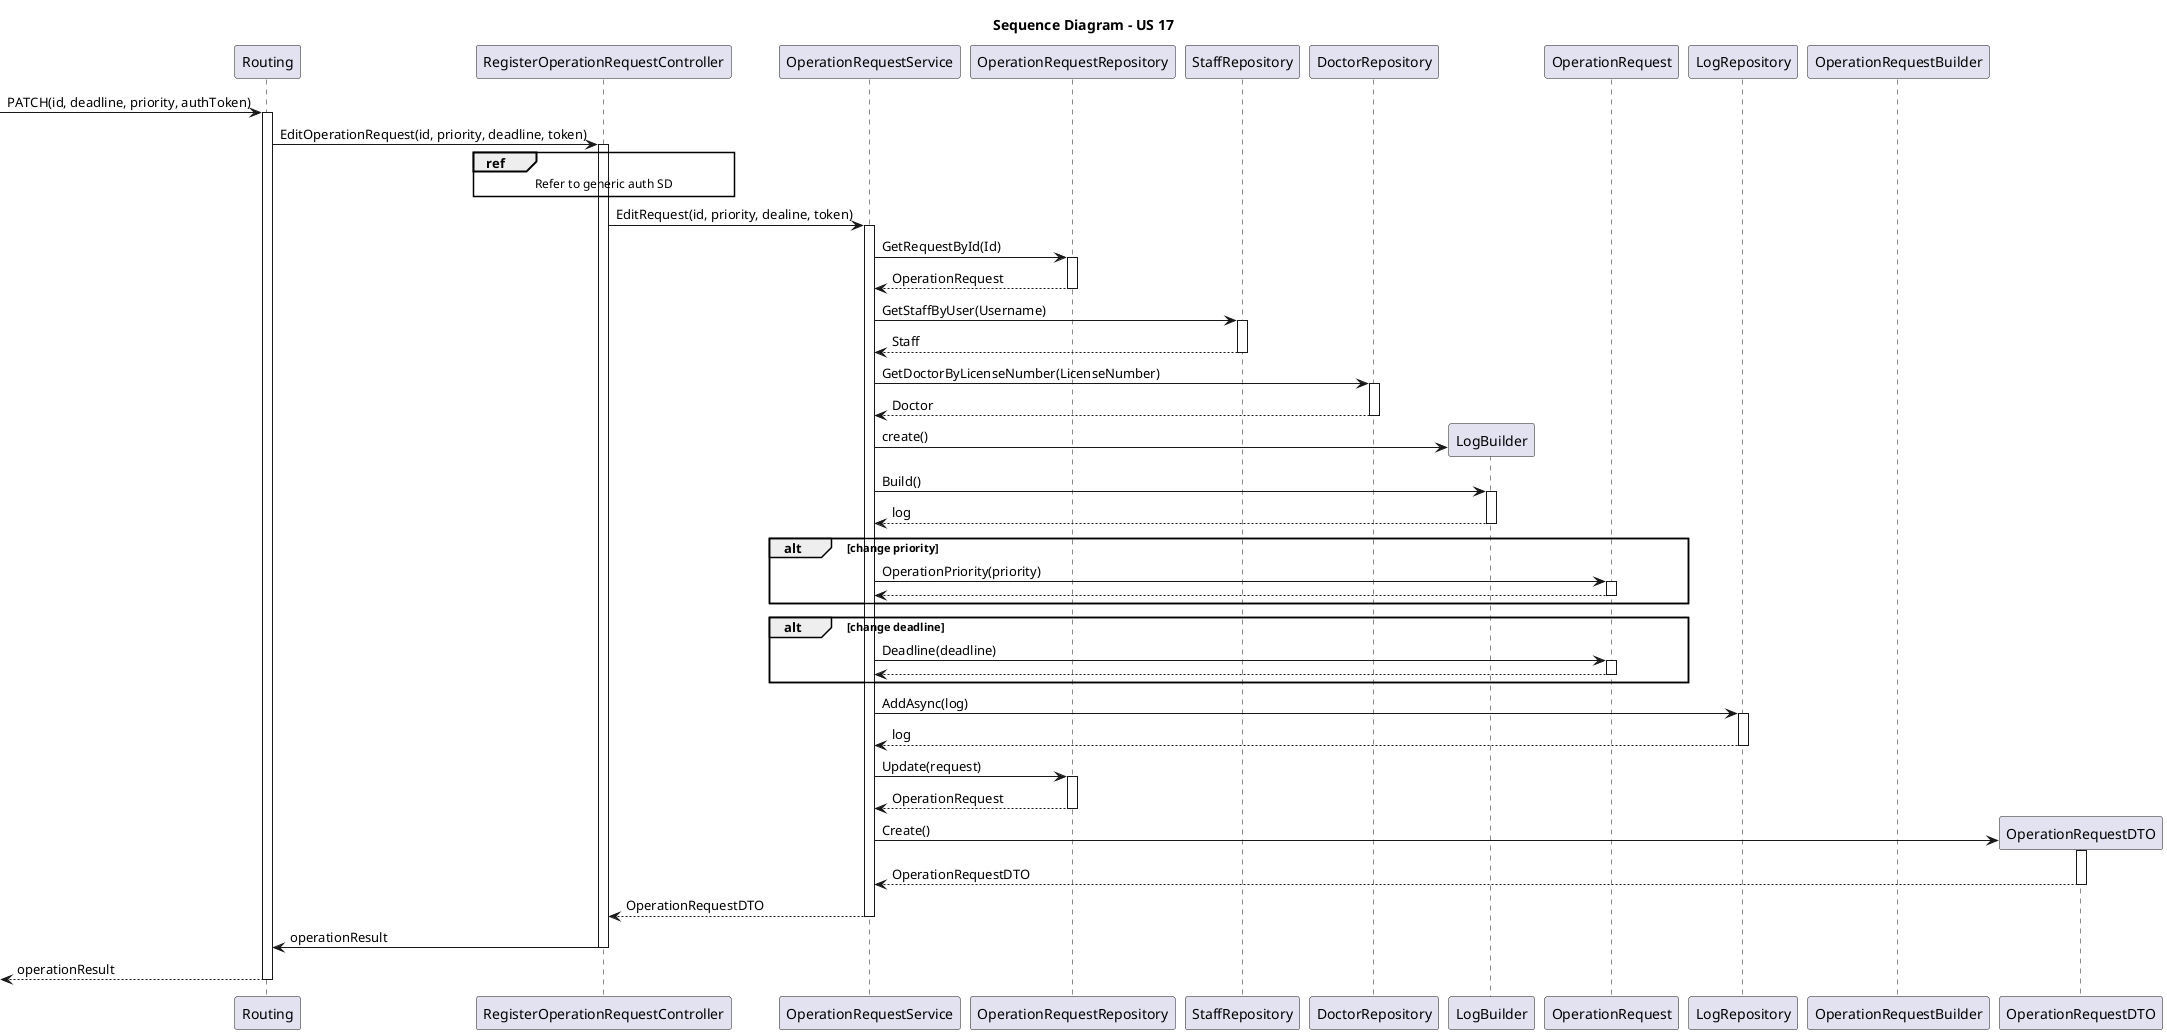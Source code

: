 @startuml US17_SD

title Sequence Diagram - US 17

participant Routing as rt
participant RegisterOperationRequestController as ctrl
participant OperationRequestService as serv
participant OperationRequestRepository as repo
participant StaffRepository as staffRepo
participant DoctorRepository as docRepo
participant LogBuilder as logBuilder
participant OperationRequest as opReq
participant LogRepository as logRepo
participant OperationRequestBuilder as builder
participant OperationRequestDTO as dto

-> rt : PATCH(id, deadline, priority, authToken)
activate rt

rt -> ctrl : EditOperationRequest(id, priority, deadline, token)
activate ctrl

REF OVER ctrl
Refer to generic auth SD
end ref

ctrl -> serv : EditRequest(id, priority, dealine, token)

activate serv

serv -> repo : GetRequestById(Id)
activate repo
repo --> serv : OperationRequest
deactivate repo

serv -> staffRepo : GetStaffByUser(Username)
activate staffRepo
staffRepo --> serv : Staff
deactivate staffRepo

serv -> docRepo : GetDoctorByLicenseNumber(LicenseNumber)
activate docRepo
docRepo --> serv : Doctor
deactivate docRepo

serv -> logBuilder** : create()
serv -> logBuilder : Build()
activate logBuilder
logBuilder --> serv : log
deactivate logBuilder

alt change priority
serv -> opReq : OperationPriority(priority)
activate opReq
opReq --> serv :
deactivate opReq
end alt

alt change deadline
serv -> opReq : Deadline(deadline)
activate opReq
opReq --> serv :
deactivate opReq
end alt

serv -> logRepo : AddAsync(log)
activate logRepo
logRepo --> serv : log
deactivate logRepo

serv -> repo : Update(request)
activate repo
repo --> serv : OperationRequest
deactivate repo

serv -> dto** : Create()
activate dto
dto --> serv : OperationRequestDTO
deactivate dto

serv --> ctrl : OperationRequestDTO
deactivate serv

ctrl -> rt : operationResult
deactivate ctrl

<-- rt : operationResult
deactivate rt

@enduml